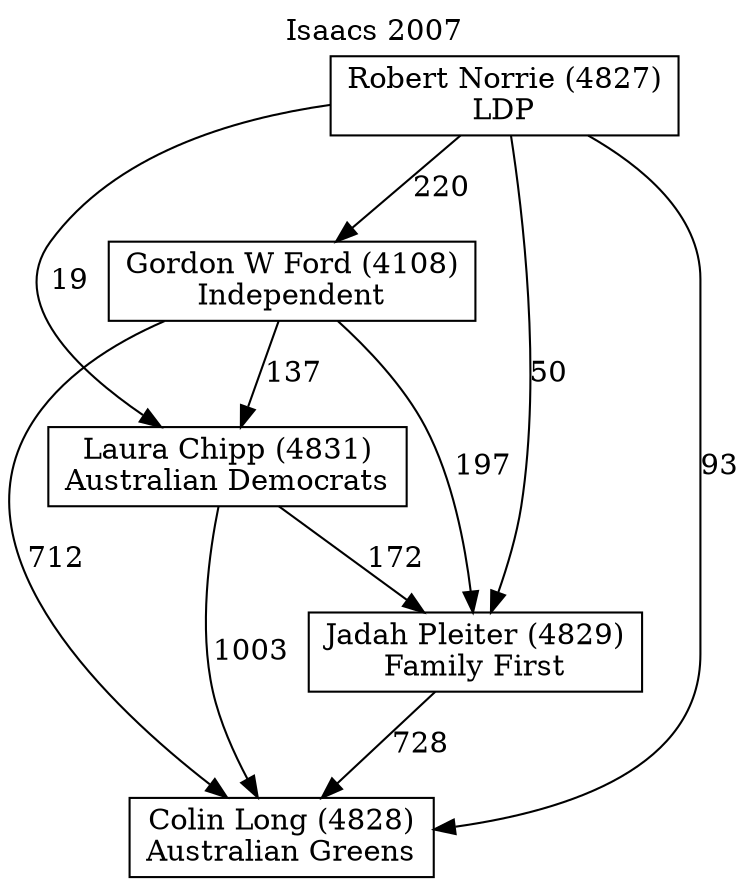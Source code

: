 // House preference flow
digraph "Colin Long (4828)_Isaacs_2007" {
	graph [label="Isaacs 2007" labelloc=t mclimit=10]
	node [shape=box]
	"Colin Long (4828)" [label="Colin Long (4828)
Australian Greens"]
	"Gordon W Ford (4108)" [label="Gordon W Ford (4108)
Independent"]
	"Jadah Pleiter (4829)" [label="Jadah Pleiter (4829)
Family First"]
	"Laura Chipp (4831)" [label="Laura Chipp (4831)
Australian Democrats"]
	"Robert Norrie (4827)" [label="Robert Norrie (4827)
LDP"]
	"Gordon W Ford (4108)" -> "Colin Long (4828)" [label=712]
	"Gordon W Ford (4108)" -> "Jadah Pleiter (4829)" [label=197]
	"Gordon W Ford (4108)" -> "Laura Chipp (4831)" [label=137]
	"Jadah Pleiter (4829)" -> "Colin Long (4828)" [label=728]
	"Laura Chipp (4831)" -> "Colin Long (4828)" [label=1003]
	"Laura Chipp (4831)" -> "Jadah Pleiter (4829)" [label=172]
	"Robert Norrie (4827)" -> "Colin Long (4828)" [label=93]
	"Robert Norrie (4827)" -> "Gordon W Ford (4108)" [label=220]
	"Robert Norrie (4827)" -> "Jadah Pleiter (4829)" [label=50]
	"Robert Norrie (4827)" -> "Laura Chipp (4831)" [label=19]
}

